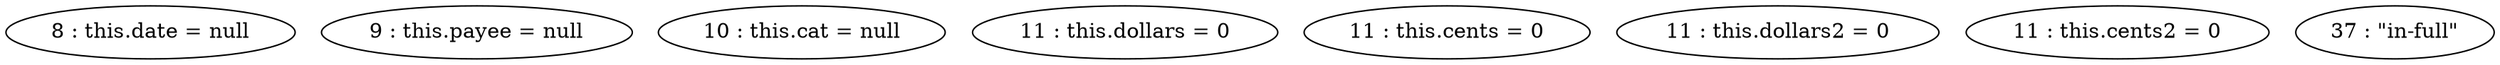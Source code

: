 digraph G {
"8 : this.date = null"
"9 : this.payee = null"
"10 : this.cat = null"
"11 : this.dollars = 0"
"11 : this.cents = 0"
"11 : this.dollars2 = 0"
"11 : this.cents2 = 0"
"37 : \"in-full\""
}